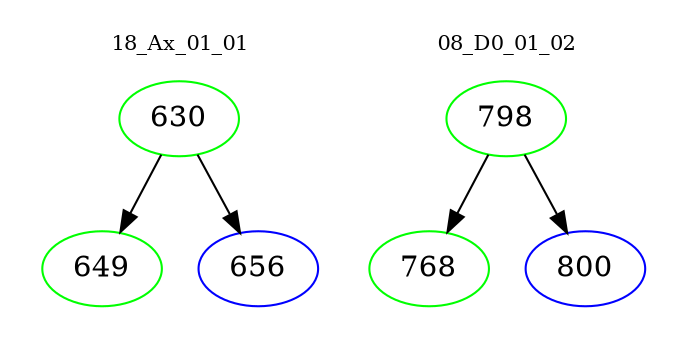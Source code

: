 digraph{
subgraph cluster_0 {
color = white
label = "18_Ax_01_01";
fontsize=10;
T0_630 [label="630", color="green"]
T0_630 -> T0_649 [color="black"]
T0_649 [label="649", color="green"]
T0_630 -> T0_656 [color="black"]
T0_656 [label="656", color="blue"]
}
subgraph cluster_1 {
color = white
label = "08_D0_01_02";
fontsize=10;
T1_798 [label="798", color="green"]
T1_798 -> T1_768 [color="black"]
T1_768 [label="768", color="green"]
T1_798 -> T1_800 [color="black"]
T1_800 [label="800", color="blue"]
}
}
